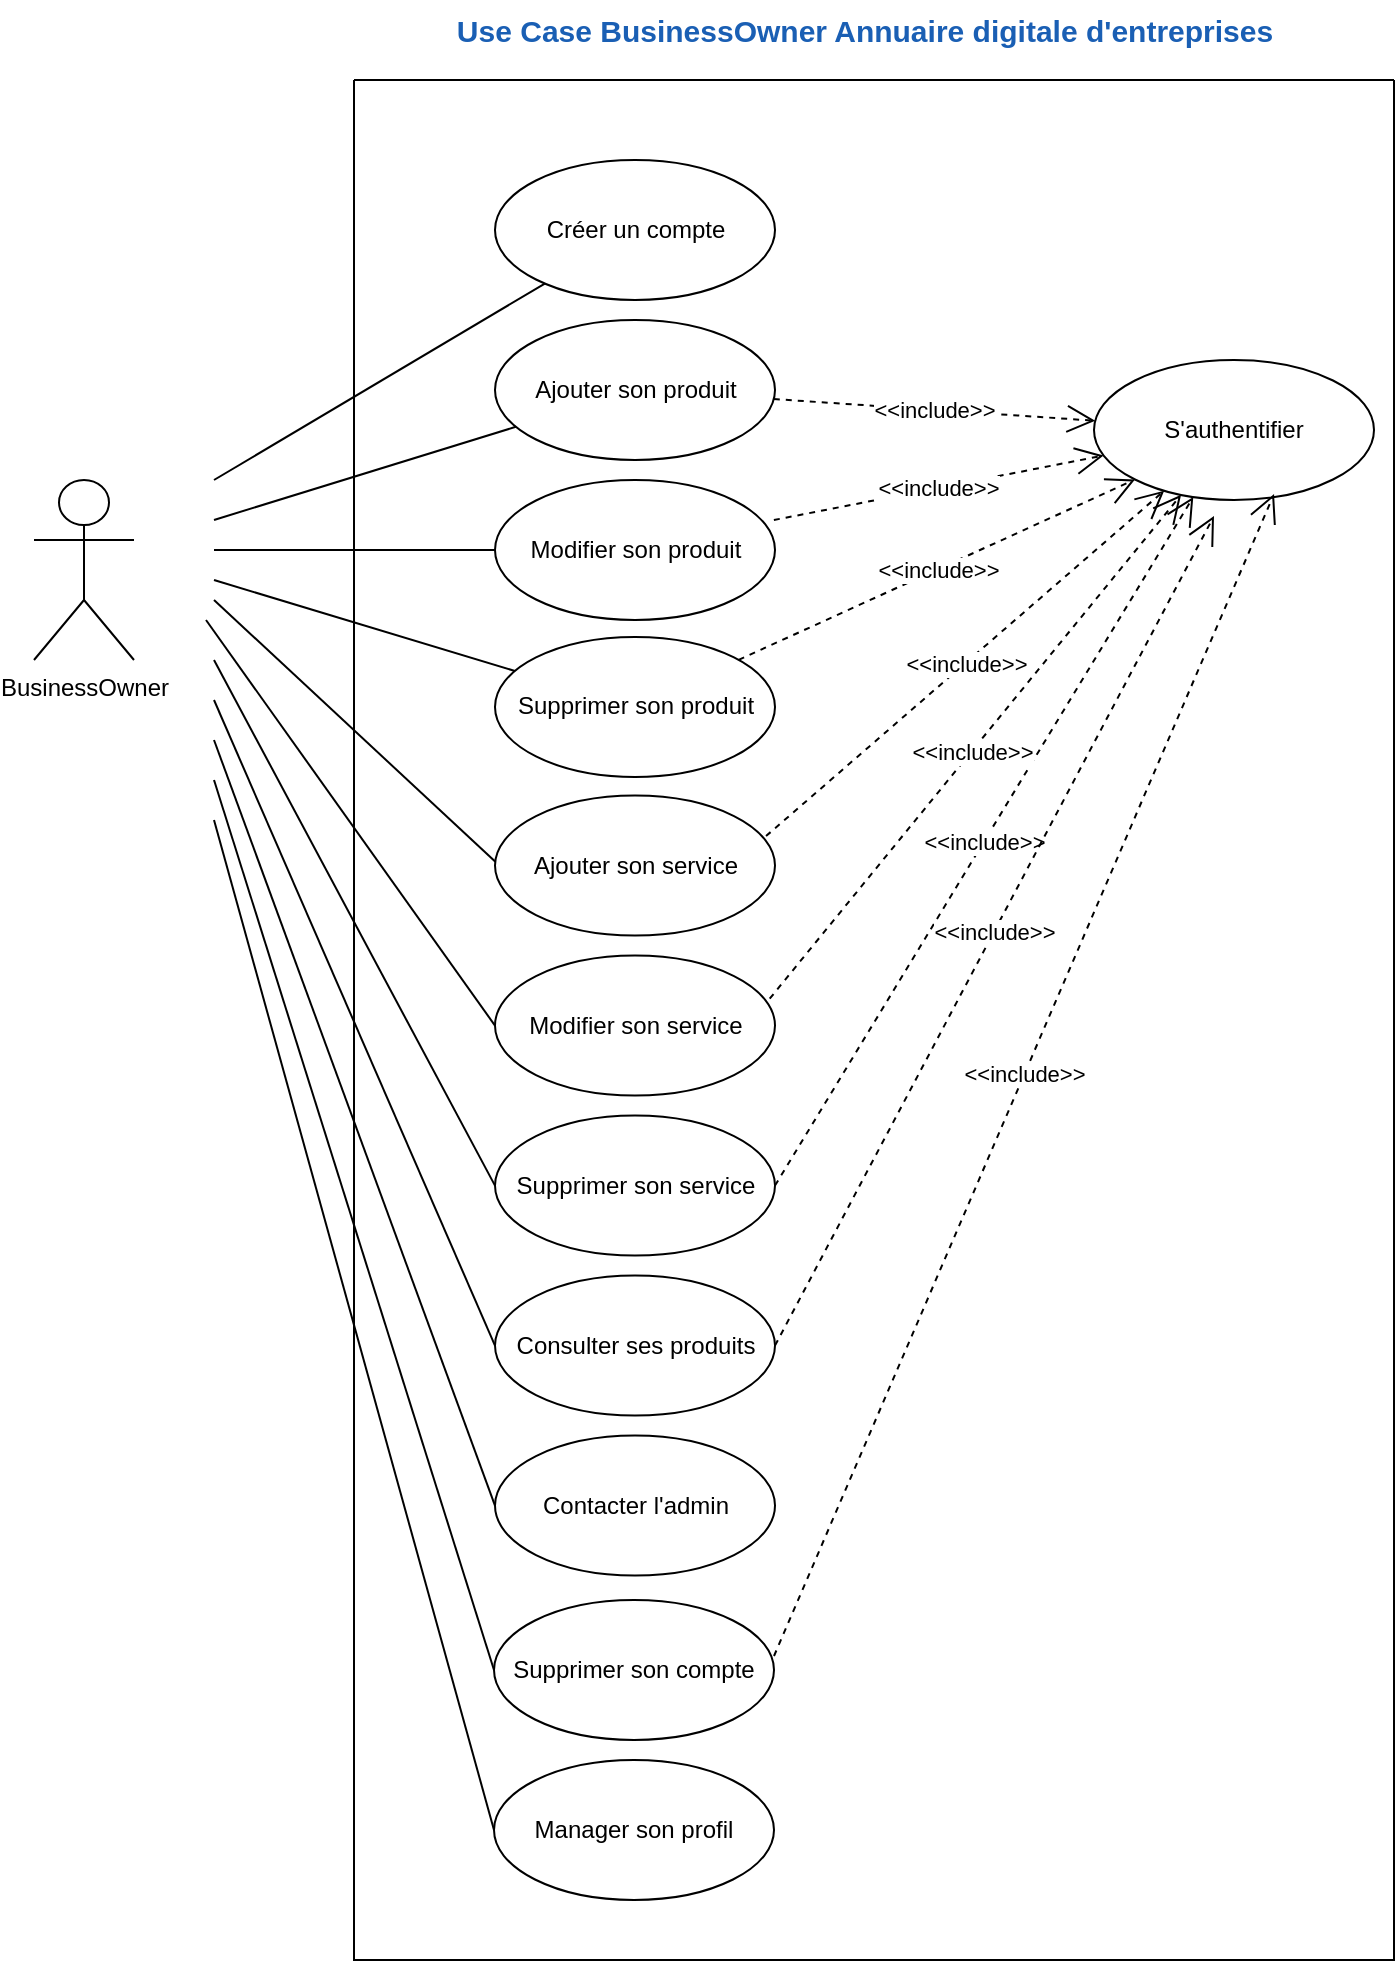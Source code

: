 <mxfile version="24.7.5">
  <diagram name="Page-1" id="Rq4Vgw_5d9vgPGQWiq_x">
    <mxGraphModel dx="839" dy="1578" grid="1" gridSize="10" guides="1" tooltips="1" connect="1" arrows="1" fold="1" page="1" pageScale="1" pageWidth="850" pageHeight="1100" math="0" shadow="0">
      <root>
        <mxCell id="0" />
        <mxCell id="1" parent="0" />
        <mxCell id="fkFMP3JX3WEj0m_sH6AM-28" value="BusinessOwner" style="shape=umlActor;verticalLabelPosition=bottom;verticalAlign=top;html=1;outlineConnect=0;" vertex="1" parent="1">
          <mxGeometry x="30" y="200" width="50" height="90" as="geometry" />
        </mxCell>
        <mxCell id="fkFMP3JX3WEj0m_sH6AM-30" value="" style="swimlane;startSize=0;" vertex="1" parent="1">
          <mxGeometry x="190" width="520" height="940" as="geometry" />
        </mxCell>
        <mxCell id="fkFMP3JX3WEj0m_sH6AM-31" value="S&#39;authentifier" style="ellipse;whiteSpace=wrap;html=1;" vertex="1" parent="fkFMP3JX3WEj0m_sH6AM-30">
          <mxGeometry x="370" y="140" width="140" height="70" as="geometry" />
        </mxCell>
        <mxCell id="fkFMP3JX3WEj0m_sH6AM-32" value="&amp;lt;&amp;lt;include&amp;gt;&amp;gt;" style="endArrow=open;endSize=12;dashed=1;html=1;rounded=0;exitX=1;exitY=0.5;exitDx=0;exitDy=0;" edge="1" parent="fkFMP3JX3WEj0m_sH6AM-30" source="fkFMP3JX3WEj0m_sH6AM-41" target="fkFMP3JX3WEj0m_sH6AM-31">
          <mxGeometry width="160" relative="1" as="geometry">
            <mxPoint x="235" y="71.89" as="sourcePoint" />
            <mxPoint x="454.578" y="178.113" as="targetPoint" />
          </mxGeometry>
        </mxCell>
        <mxCell id="fkFMP3JX3WEj0m_sH6AM-33" value="&amp;lt;&amp;lt;include&amp;gt;&amp;gt;" style="endArrow=open;endSize=12;dashed=1;html=1;rounded=0;exitX=0.954;exitY=0.374;exitDx=0;exitDy=0;exitPerimeter=0;" edge="1" parent="fkFMP3JX3WEj0m_sH6AM-30" source="fkFMP3JX3WEj0m_sH6AM-40" target="fkFMP3JX3WEj0m_sH6AM-31">
          <mxGeometry width="160" relative="1" as="geometry">
            <mxPoint x="170" y="133.5" as="sourcePoint" />
            <mxPoint x="390" y="240" as="targetPoint" />
          </mxGeometry>
        </mxCell>
        <mxCell id="fkFMP3JX3WEj0m_sH6AM-34" value="&amp;lt;&amp;lt;include&amp;gt;&amp;gt;" style="endArrow=open;endSize=12;dashed=1;html=1;rounded=0;exitX=0.968;exitY=0.289;exitDx=0;exitDy=0;exitPerimeter=0;" edge="1" parent="fkFMP3JX3WEj0m_sH6AM-30" source="fkFMP3JX3WEj0m_sH6AM-39" target="fkFMP3JX3WEj0m_sH6AM-31">
          <mxGeometry width="160" relative="1" as="geometry">
            <mxPoint x="190" y="350" as="sourcePoint" />
            <mxPoint x="390" y="466.5" as="targetPoint" />
          </mxGeometry>
        </mxCell>
        <mxCell id="fkFMP3JX3WEj0m_sH6AM-35" value="Ajouter son produit" style="ellipse;whiteSpace=wrap;html=1;" vertex="1" parent="fkFMP3JX3WEj0m_sH6AM-30">
          <mxGeometry x="70.5" y="120" width="140" height="70" as="geometry" />
        </mxCell>
        <mxCell id="fkFMP3JX3WEj0m_sH6AM-36" value="Modifier son produit" style="ellipse;whiteSpace=wrap;html=1;" vertex="1" parent="fkFMP3JX3WEj0m_sH6AM-30">
          <mxGeometry x="70.5" y="200" width="140" height="70" as="geometry" />
        </mxCell>
        <mxCell id="fkFMP3JX3WEj0m_sH6AM-37" value="Créer un compte" style="ellipse;whiteSpace=wrap;html=1;" vertex="1" parent="fkFMP3JX3WEj0m_sH6AM-30">
          <mxGeometry x="70.5" y="40" width="140" height="70" as="geometry" />
        </mxCell>
        <mxCell id="fkFMP3JX3WEj0m_sH6AM-38" value="&lt;div&gt;Supprimer son produit&lt;/div&gt;" style="ellipse;whiteSpace=wrap;html=1;" vertex="1" parent="fkFMP3JX3WEj0m_sH6AM-30">
          <mxGeometry x="70.5" y="278.45" width="140" height="70" as="geometry" />
        </mxCell>
        <mxCell id="fkFMP3JX3WEj0m_sH6AM-39" value="Ajouter&amp;nbsp;son service" style="ellipse;whiteSpace=wrap;html=1;" vertex="1" parent="fkFMP3JX3WEj0m_sH6AM-30">
          <mxGeometry x="70.5" y="357.8" width="140" height="70" as="geometry" />
        </mxCell>
        <mxCell id="fkFMP3JX3WEj0m_sH6AM-40" value="Modifier son service" style="ellipse;whiteSpace=wrap;html=1;" vertex="1" parent="fkFMP3JX3WEj0m_sH6AM-30">
          <mxGeometry x="70.5" y="437.8" width="140" height="70" as="geometry" />
        </mxCell>
        <mxCell id="fkFMP3JX3WEj0m_sH6AM-41" value="Supprimer son service" style="ellipse;whiteSpace=wrap;html=1;" vertex="1" parent="fkFMP3JX3WEj0m_sH6AM-30">
          <mxGeometry x="70.5" y="517.8" width="140" height="70" as="geometry" />
        </mxCell>
        <mxCell id="fkFMP3JX3WEj0m_sH6AM-42" value="Consulter ses produits" style="ellipse;whiteSpace=wrap;html=1;" vertex="1" parent="fkFMP3JX3WEj0m_sH6AM-30">
          <mxGeometry x="70.5" y="597.8" width="140" height="70" as="geometry" />
        </mxCell>
        <mxCell id="fkFMP3JX3WEj0m_sH6AM-43" value="Contacter l&#39;admin" style="ellipse;whiteSpace=wrap;html=1;" vertex="1" parent="fkFMP3JX3WEj0m_sH6AM-30">
          <mxGeometry x="70.5" y="677.8" width="140" height="70" as="geometry" />
        </mxCell>
        <mxCell id="fkFMP3JX3WEj0m_sH6AM-44" value="" style="endArrow=none;html=1;rounded=0;entryX=0;entryY=0.5;entryDx=0;entryDy=0;" edge="1" parent="fkFMP3JX3WEj0m_sH6AM-30">
          <mxGeometry relative="1" as="geometry">
            <mxPoint x="-70" y="310" as="sourcePoint" />
            <mxPoint x="70.5" y="632.8" as="targetPoint" />
          </mxGeometry>
        </mxCell>
        <mxCell id="fkFMP3JX3WEj0m_sH6AM-45" value="" style="endArrow=none;html=1;rounded=0;entryX=0;entryY=0.5;entryDx=0;entryDy=0;" edge="1" parent="fkFMP3JX3WEj0m_sH6AM-30">
          <mxGeometry relative="1" as="geometry">
            <mxPoint x="-70" y="330" as="sourcePoint" />
            <mxPoint x="70.5" y="712.8" as="targetPoint" />
          </mxGeometry>
        </mxCell>
        <mxCell id="fkFMP3JX3WEj0m_sH6AM-46" value="" style="endArrow=none;html=1;rounded=0;entryX=0;entryY=0.5;entryDx=0;entryDy=0;" edge="1" parent="fkFMP3JX3WEj0m_sH6AM-30">
          <mxGeometry relative="1" as="geometry">
            <mxPoint x="-74" y="270" as="sourcePoint" />
            <mxPoint x="70.5" y="472.8" as="targetPoint" />
          </mxGeometry>
        </mxCell>
        <mxCell id="fkFMP3JX3WEj0m_sH6AM-47" value="" style="endArrow=none;html=1;rounded=0;entryX=0;entryY=0.5;entryDx=0;entryDy=0;" edge="1" parent="fkFMP3JX3WEj0m_sH6AM-30">
          <mxGeometry relative="1" as="geometry">
            <mxPoint x="-70" y="290" as="sourcePoint" />
            <mxPoint x="70.5" y="552.8" as="targetPoint" />
          </mxGeometry>
        </mxCell>
        <mxCell id="fkFMP3JX3WEj0m_sH6AM-48" value="" style="endArrow=none;html=1;rounded=0;" edge="1" parent="fkFMP3JX3WEj0m_sH6AM-30">
          <mxGeometry relative="1" as="geometry">
            <mxPoint x="-70" y="260" as="sourcePoint" />
            <mxPoint x="70.693" y="390.853" as="targetPoint" />
          </mxGeometry>
        </mxCell>
        <mxCell id="fkFMP3JX3WEj0m_sH6AM-49" value="" style="endArrow=none;html=1;rounded=0;" edge="1" parent="fkFMP3JX3WEj0m_sH6AM-30" target="fkFMP3JX3WEj0m_sH6AM-38">
          <mxGeometry relative="1" as="geometry">
            <mxPoint x="-70" y="250" as="sourcePoint" />
            <mxPoint x="78.819" y="329.999" as="targetPoint" />
          </mxGeometry>
        </mxCell>
        <mxCell id="fkFMP3JX3WEj0m_sH6AM-50" value="" style="endArrow=none;html=1;rounded=0;" edge="1" parent="fkFMP3JX3WEj0m_sH6AM-30" target="fkFMP3JX3WEj0m_sH6AM-37">
          <mxGeometry relative="1" as="geometry">
            <mxPoint x="-70" y="200" as="sourcePoint" />
            <mxPoint x="63.319" y="135.779" as="targetPoint" />
          </mxGeometry>
        </mxCell>
        <mxCell id="fkFMP3JX3WEj0m_sH6AM-54" value="Supprimer&amp;nbsp;son compte" style="ellipse;whiteSpace=wrap;html=1;" vertex="1" parent="fkFMP3JX3WEj0m_sH6AM-30">
          <mxGeometry x="70" y="760" width="140" height="70" as="geometry" />
        </mxCell>
        <mxCell id="fkFMP3JX3WEj0m_sH6AM-55" value="&amp;lt;&amp;lt;include&amp;gt;&amp;gt;" style="endArrow=open;endSize=12;dashed=1;html=1;rounded=0;exitX=1;exitY=0.4;exitDx=0;exitDy=0;exitPerimeter=0;entryX=0.643;entryY=0.957;entryDx=0;entryDy=0;entryPerimeter=0;" edge="1" parent="fkFMP3JX3WEj0m_sH6AM-30" source="fkFMP3JX3WEj0m_sH6AM-54" target="fkFMP3JX3WEj0m_sH6AM-31">
          <mxGeometry width="160" relative="1" as="geometry">
            <mxPoint x="170" y="522" as="sourcePoint" />
            <mxPoint x="384" y="290" as="targetPoint" />
          </mxGeometry>
        </mxCell>
        <mxCell id="fkFMP3JX3WEj0m_sH6AM-63" value="&amp;lt;&amp;lt;include&amp;gt;&amp;gt;" style="endArrow=open;endSize=12;dashed=1;html=1;rounded=0;entryX=0;entryY=1;entryDx=0;entryDy=0;" edge="1" parent="fkFMP3JX3WEj0m_sH6AM-30" source="fkFMP3JX3WEj0m_sH6AM-38" target="fkFMP3JX3WEj0m_sH6AM-31">
          <mxGeometry width="160" relative="1" as="geometry">
            <mxPoint x="216" y="388" as="sourcePoint" />
            <mxPoint x="415" y="215" as="targetPoint" />
          </mxGeometry>
        </mxCell>
        <mxCell id="fkFMP3JX3WEj0m_sH6AM-88" value="&amp;lt;&amp;lt;include&amp;gt;&amp;gt;" style="endArrow=open;endSize=12;dashed=1;html=1;rounded=0;exitX=0.996;exitY=0.286;exitDx=0;exitDy=0;exitPerimeter=0;" edge="1" parent="fkFMP3JX3WEj0m_sH6AM-30" source="fkFMP3JX3WEj0m_sH6AM-36" target="fkFMP3JX3WEj0m_sH6AM-31">
          <mxGeometry width="160" relative="1" as="geometry">
            <mxPoint x="220" y="220" as="sourcePoint" />
            <mxPoint x="389" y="140" as="targetPoint" />
          </mxGeometry>
        </mxCell>
        <mxCell id="fkFMP3JX3WEj0m_sH6AM-115" value="&amp;lt;&amp;lt;include&amp;gt;&amp;gt;" style="endArrow=open;endSize=12;dashed=1;html=1;rounded=0;" edge="1" parent="fkFMP3JX3WEj0m_sH6AM-30" source="fkFMP3JX3WEj0m_sH6AM-35" target="fkFMP3JX3WEj0m_sH6AM-31">
          <mxGeometry width="160" relative="1" as="geometry">
            <mxPoint x="250" y="172" as="sourcePoint" />
            <mxPoint x="415" y="140" as="targetPoint" />
          </mxGeometry>
        </mxCell>
        <mxCell id="fkFMP3JX3WEj0m_sH6AM-51" value="&lt;b&gt;&lt;font style=&quot;font-size: 15px;&quot; color=&quot;#1a5fb4&quot;&gt;Use Case BusinessOwner Annuaire digitale d&#39;entreprises&lt;/font&gt;&lt;/b&gt;" style="text;html=1;align=center;verticalAlign=middle;resizable=0;points=[];autosize=1;strokeColor=none;fillColor=none;" vertex="1" parent="1">
          <mxGeometry x="230" y="-40" width="430" height="30" as="geometry" />
        </mxCell>
        <mxCell id="fkFMP3JX3WEj0m_sH6AM-53" value="" style="endArrow=none;html=1;rounded=0;entryX=0;entryY=0.5;entryDx=0;entryDy=0;" edge="1" parent="1" target="fkFMP3JX3WEj0m_sH6AM-54">
          <mxGeometry relative="1" as="geometry">
            <mxPoint x="120" y="350" as="sourcePoint" />
            <mxPoint x="260.5" y="801.55" as="targetPoint" />
          </mxGeometry>
        </mxCell>
        <mxCell id="fkFMP3JX3WEj0m_sH6AM-56" value="" style="endArrow=none;html=1;rounded=0;" edge="1" parent="1" target="fkFMP3JX3WEj0m_sH6AM-35">
          <mxGeometry relative="1" as="geometry">
            <mxPoint x="120" y="220" as="sourcePoint" />
            <mxPoint x="288" y="108" as="targetPoint" />
          </mxGeometry>
        </mxCell>
        <mxCell id="fkFMP3JX3WEj0m_sH6AM-57" value="" style="endArrow=none;html=1;rounded=0;" edge="1" parent="1" target="fkFMP3JX3WEj0m_sH6AM-36">
          <mxGeometry relative="1" as="geometry">
            <mxPoint x="120" y="235" as="sourcePoint" />
            <mxPoint x="278" y="181" as="targetPoint" />
          </mxGeometry>
        </mxCell>
        <mxCell id="fkFMP3JX3WEj0m_sH6AM-58" value="&amp;lt;&amp;lt;include&amp;gt;&amp;gt;" style="endArrow=open;endSize=12;dashed=1;html=1;rounded=0;exitX=1;exitY=0.5;exitDx=0;exitDy=0;" edge="1" parent="1" source="fkFMP3JX3WEj0m_sH6AM-42">
          <mxGeometry width="160" relative="1" as="geometry">
            <mxPoint x="411" y="563" as="sourcePoint" />
            <mxPoint x="620" y="218" as="targetPoint" />
          </mxGeometry>
        </mxCell>
        <mxCell id="fkFMP3JX3WEj0m_sH6AM-60" value="Manager son profil" style="ellipse;whiteSpace=wrap;html=1;" vertex="1" parent="1">
          <mxGeometry x="260" y="840" width="140" height="70" as="geometry" />
        </mxCell>
        <mxCell id="fkFMP3JX3WEj0m_sH6AM-62" value="" style="endArrow=none;html=1;rounded=0;entryX=0;entryY=0.5;entryDx=0;entryDy=0;" edge="1" parent="1" target="fkFMP3JX3WEj0m_sH6AM-60">
          <mxGeometry relative="1" as="geometry">
            <mxPoint x="120" y="370" as="sourcePoint" />
            <mxPoint x="270" y="805" as="targetPoint" />
          </mxGeometry>
        </mxCell>
      </root>
    </mxGraphModel>
  </diagram>
</mxfile>
